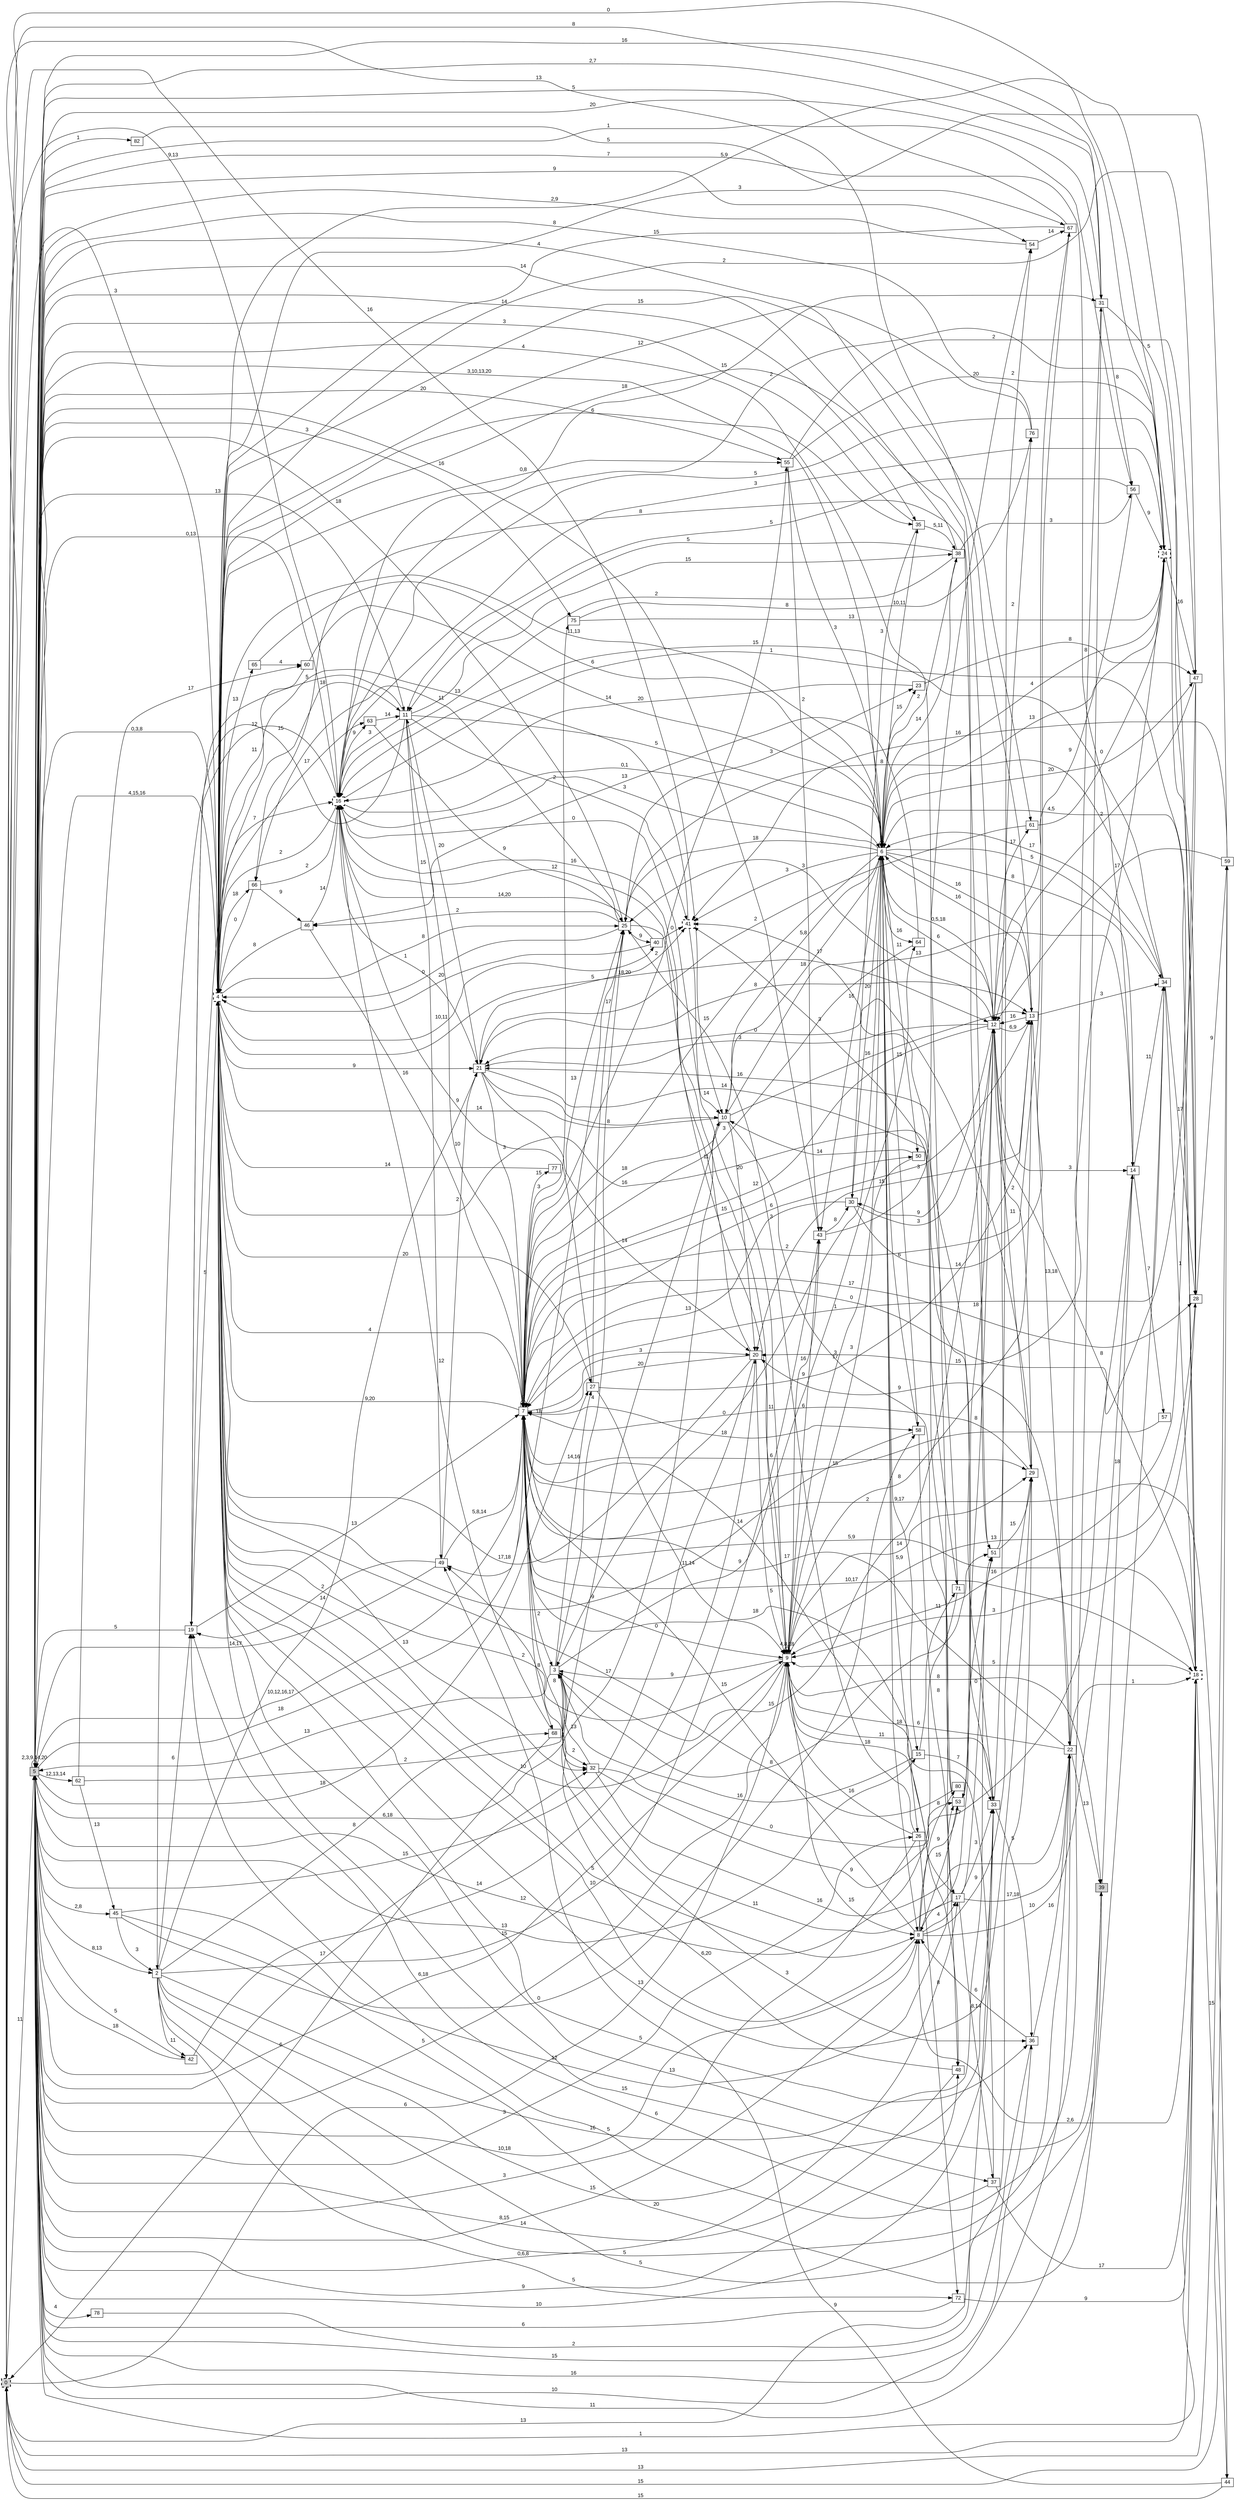digraph "NDFA" {
  rankdir=LR
  node [shape=box width=0.1 height=0.1 fontname=Arial]
  edge [fontname=Arial]
/* Estados */
 s0 [label="0" style="filled,bold,dashed"] /* I:1 F:1 D:0 */
 s2 [label="2" ] /* I:0 F:0 D:0 */
 s3 [label="3" ] /* I:0 F:0 D:0 */
 s4 [label="4" style="bold,dashed"] /* I:0 F:1 D:0 */
 s5 [label="5" style="filled"] /* I:1 F:0 D:0 */
 s6 [label="6" ] /* I:0 F:0 D:0 */
 s7 [label="7" ] /* I:0 F:0 D:0 */
 s8 [label="8" ] /* I:0 F:0 D:0 */
 s9 [label="9" ] /* I:0 F:0 D:0 */
 s10 [label="10" ] /* I:0 F:0 D:0 */
 s11 [label="11" ] /* I:0 F:0 D:0 */
 s12 [label="12" ] /* I:0 F:0 D:0 */
 s13 [label="13" ] /* I:0 F:0 D:0 */
 s14 [label="14" ] /* I:0 F:0 D:0 */
 s15 [label="15" ] /* I:0 F:0 D:0 */
 s16 [label="16" style="bold,dashed"] /* I:0 F:1 D:0 */
 s17 [label="17" ] /* I:0 F:0 D:0 */
 s18 [label="18" style="bold,dashed"] /* I:0 F:1 D:0 */
 s19 [label="19" ] /* I:0 F:0 D:0 */
 s20 [label="20" ] /* I:0 F:0 D:0 */
 s21 [label="21" ] /* I:0 F:0 D:0 */
 s22 [label="22" ] /* I:0 F:0 D:0 */
 s23 [label="23" ] /* I:0 F:0 D:0 */
 s24 [label="24" style="bold,dashed"] /* I:0 F:1 D:0 */
 s25 [label="25" ] /* I:0 F:0 D:0 */
 s26 [label="26" ] /* I:0 F:0 D:0 */
 s27 [label="27" ] /* I:0 F:0 D:0 */
 s28 [label="28" ] /* I:0 F:0 D:0 */
 s29 [label="29" ] /* I:0 F:0 D:0 */
 s30 [label="30" ] /* I:0 F:0 D:0 */
 s31 [label="31" ] /* I:0 F:0 D:0 */
 s32 [label="32" ] /* I:0 F:0 D:0 */
 s33 [label="33" ] /* I:0 F:0 D:0 */
 s34 [label="34" ] /* I:0 F:0 D:0 */
 s35 [label="35" ] /* I:0 F:0 D:0 */
 s36 [label="36" ] /* I:0 F:0 D:0 */
 s37 [label="37" ] /* I:0 F:0 D:0 */
 s38 [label="38" ] /* I:0 F:0 D:0 */
 s39 [label="39" style="filled"] /* I:1 F:0 D:0 */
 s40 [label="40" ] /* I:0 F:0 D:0 */
 s41 [label="41" style="bold,dashed"] /* I:0 F:1 D:0 */
 s42 [label="42" ] /* I:0 F:0 D:0 */
 s43 [label="43" ] /* I:0 F:0 D:0 */
 s44 [label="44" ] /* I:0 F:0 D:0 */
 s45 [label="45" ] /* I:0 F:0 D:0 */
 s46 [label="46" ] /* I:0 F:0 D:0 */
 s47 [label="47" ] /* I:0 F:0 D:0 */
 s48 [label="48" ] /* I:0 F:0 D:0 */
 s49 [label="49" ] /* I:0 F:0 D:0 */
 s50 [label="50" ] /* I:0 F:0 D:0 */
 s51 [label="51" ] /* I:0 F:0 D:0 */
 s53 [label="53" ] /* I:0 F:0 D:0 */
 s54 [label="54" ] /* I:0 F:0 D:0 */
 s55 [label="55" ] /* I:0 F:0 D:0 */
 s56 [label="56" ] /* I:0 F:0 D:0 */
 s57 [label="57" ] /* I:0 F:0 D:0 */
 s58 [label="58" ] /* I:0 F:0 D:0 */
 s59 [label="59" ] /* I:0 F:0 D:0 */
 s60 [label="60" ] /* I:0 F:0 D:0 */
 s61 [label="61" ] /* I:0 F:0 D:0 */
 s62 [label="62" ] /* I:0 F:0 D:0 */
 s63 [label="63" ] /* I:0 F:0 D:0 */
 s64 [label="64" ] /* I:0 F:0 D:0 */
 s65 [label="65" ] /* I:0 F:0 D:0 */
 s66 [label="66" ] /* I:0 F:0 D:0 */
 s67 [label="67" ] /* I:0 F:0 D:0 */
 s68 [label="68" ] /* I:0 F:0 D:0 */
 s71 [label="71" ] /* I:0 F:0 D:0 */
 s72 [label="72" ] /* I:0 F:0 D:0 */
 s75 [label="75" ] /* I:0 F:0 D:0 */
 s76 [label="76" ] /* I:0 F:0 D:0 */
 s77 [label="77" ] /* I:0 F:0 D:0 */
 s78 [label="78" ] /* I:0 F:0 D:0 */
 s80 [label="80" ] /* I:0 F:0 D:0 */
 s82 [label="82" ] /* I:0 F:0 D:0 */
/* Transiciones */
  s0 -> s5 [label="11"]
  s0 -> s9 [label="6"]
  s0 -> s10 [label="16"]
  s0 -> s16 [label="9,13"]
  s0 -> s18 [label="13"]
  s0 -> s24 [label="0"]
  s0 -> s31 [label="8"]
  s0 -> s33 [label="13"]
  s0 -> s59 [label="13"]
  s2 -> s19 [label="6"]
  s2 -> s21 [label="14"]
  s2 -> s22 [label="5"]
  s2 -> s33 [label="15"]
  s2 -> s39 [label="5"]
  s2 -> s42 [label="11"]
  s2 -> s43 [label="15"]
  s2 -> s51 [label="16"]
  s2 -> s68 [label="8"]
  s2 -> s72 [label="5"]
  s3 -> s5 [label="13"]
  s3 -> s25 [label="4"]
  s3 -> s27 [label="14,16"]
  s3 -> s32 [label="2"]
  s3 -> s36 [label="3"]
  s3 -> s51 [label="8"]
  s3 -> s64 [label="9"]
  s4 -> s0 [label="3"]
  s4 -> s5 [label="0,3,8"]
  s4 -> s7 [label="4"]
  s4 -> s8 [label="5"]
  s4 -> s9 [label="2"]
  s4 -> s11 [label="18"]
  s4 -> s12 [label="18,20"]
  s4 -> s21 [label="9"]
  s4 -> s25 [label="8"]
  s4 -> s27 [label="20"]
  s4 -> s32 [label="13"]
  s4 -> s35 [label="6"]
  s4 -> s36 [label="5"]
  s4 -> s37 [label="15"]
  s4 -> s39 [label="13"]
  s4 -> s40 [label="10,11"]
  s4 -> s51 [label="18"]
  s4 -> s55 [label="0,8"]
  s4 -> s61 [label="15"]
  s4 -> s63 [label="17"]
  s4 -> s65 [label="13"]
  s4 -> s66 [label="18"]
  s5 -> s2 [label="8,13"]
  s5 -> s4 [label="4,15,16"]
  s5 -> s5 [label="2,3,9,14,20"]
  s5 -> s6 [label="3,10,13,20"]
  s5 -> s7 [label="18"]
  s5 -> s8 [label="10,18"]
  s5 -> s9 [label="5"]
  s5 -> s11 [label="13"]
  s5 -> s12 [label="4"]
  s5 -> s15 [label="13"]
  s5 -> s17 [label="0,6,8"]
  s5 -> s24 [label="16"]
  s5 -> s26 [label="3"]
  s5 -> s27 [label="18"]
  s5 -> s31 [label="2,7"]
  s5 -> s32 [label="17"]
  s5 -> s35 [label="14"]
  s5 -> s36 [label="10"]
  s5 -> s42 [label="5"]
  s5 -> s45 [label="2,8"]
  s5 -> s48 [label="9"]
  s5 -> s54 [label="9"]
  s5 -> s55 [label="20"]
  s5 -> s56 [label="1"]
  s5 -> s62 [label="12,13,14"]
  s5 -> s75 [label="3"]
  s5 -> s78 [label="4"]
  s5 -> s82 [label="1"]
  s6 -> s3 [label="0"]
  s6 -> s4 [label="11,13"]
  s6 -> s6 [label="9"]
  s6 -> s7 [label="15"]
  s6 -> s8 [label="18"]
  s6 -> s9 [label="17"]
  s6 -> s10 [label="5,8"]
  s6 -> s12 [label="0,5,18"]
  s6 -> s13 [label="16"]
  s6 -> s14 [label="8"]
  s6 -> s15 [label="9,17"]
  s6 -> s16 [label="3"]
  s6 -> s23 [label="15"]
  s6 -> s24 [label="13"]
  s6 -> s25 [label="18"]
  s6 -> s26 [label="5,9"]
  s6 -> s34 [label="5"]
  s6 -> s35 [label="10,11"]
  s6 -> s38 [label="2"]
  s6 -> s41 [label="3"]
  s6 -> s43 [label="16"]
  s6 -> s47 [label="20"]
  s6 -> s50 [label="11"]
  s6 -> s58 [label="15"]
  s6 -> s64 [label="16"]
  s7 -> s3 [label="2"]
  s7 -> s4 [label="9,20"]
  s7 -> s5 [label="10,12,16,17"]
  s7 -> s7 [label="9"]
  s7 -> s9 [label="0"]
  s7 -> s13 [label="6"]
  s7 -> s18 [label="10,17"]
  s7 -> s20 [label="3"]
  s7 -> s25 [label="13"]
  s7 -> s28 [label="17"]
  s7 -> s29 [label="6"]
  s7 -> s32 [label="8"]
  s7 -> s44 [label="2"]
  s7 -> s48 [label="14"]
  s7 -> s50 [label="15"]
  s7 -> s55 [label="2"]
  s7 -> s58 [label="18"]
  s7 -> s68 [label="8"]
  s7 -> s75 [label="3"]
  s7 -> s77 [label="15"]
  s8 -> s4 [label="10"]
  s8 -> s5 [label="8,15"]
  s8 -> s7 [label="15"]
  s8 -> s14 [label="10"]
  s8 -> s17 [label="4"]
  s8 -> s29 [label="9"]
  s8 -> s53 [label="9"]
  s8 -> s80 [label="8"]
  s9 -> s3 [label="9"]
  s9 -> s4 [label="10"]
  s9 -> s5 [label="6,18"]
  s9 -> s8 [label="15"]
  s9 -> s9 [label="4,8,18"]
  s9 -> s13 [label="8"]
  s9 -> s16 [label="0"]
  s9 -> s28 [label="13"]
  s9 -> s29 [label="14"]
  s9 -> s33 [label="11"]
  s9 -> s39 [label="8"]
  s9 -> s43 [label="16"]
  s10 -> s4 [label="14"]
  s10 -> s5 [label="6,18"]
  s10 -> s6 [label="18"]
  s10 -> s7 [label="18"]
  s10 -> s13 [label="16"]
  s10 -> s14 [label="13"]
  s10 -> s17 [label="3"]
  s10 -> s20 [label="20"]
  s11 -> s2 [label="15"]
  s11 -> s6 [label="5"]
  s11 -> s7 [label="10"]
  s11 -> s16 [label="3"]
  s11 -> s19 [label="5"]
  s11 -> s38 [label="15"]
  s11 -> s41 [label="2"]
  s11 -> s49 [label="15"]
  s12 -> s3 [label="15"]
  s12 -> s6 [label="6"]
  s12 -> s7 [label="12"]
  s12 -> s13 [label="6,9"]
  s12 -> s14 [label="3"]
  s12 -> s18 [label="8"]
  s12 -> s21 [label="3"]
  s12 -> s25 [label="3"]
  s12 -> s29 [label="11"]
  s12 -> s30 [label="9"]
  s12 -> s53 [label="8"]
  s12 -> s61 [label="17"]
  s13 -> s0 [label="13"]
  s13 -> s6 [label="16"]
  s13 -> s12 [label="16"]
  s13 -> s20 [label="15"]
  s13 -> s22 [label="13,18"]
  s13 -> s34 [label="3"]
  s14 -> s5 [label="7"]
  s14 -> s34 [label="11"]
  s14 -> s57 [label="7"]
  s15 -> s3 [label="16"]
  s15 -> s33 [label="7"]
  s15 -> s71 [label="11"]
  s16 -> s4 [label="2"]
  s16 -> s5 [label="0,13"]
  s16 -> s6 [label="0,1"]
  s16 -> s9 [label="16"]
  s16 -> s18 [label="1"]
  s16 -> s19 [label="12"]
  s16 -> s21 [label="1"]
  s16 -> s24 [label="5"]
  s16 -> s31 [label="15"]
  s16 -> s63 [label="9"]
  s17 -> s3 [label="11"]
  s17 -> s9 [label="18"]
  s17 -> s22 [label="17,18"]
  s17 -> s33 [label="3"]
  s17 -> s37 [label="8,14"]
  s17 -> s51 [label="0"]
  s18 -> s5 [label="1"]
  s18 -> s6 [label="4,5"]
  s18 -> s7 [label="5,9"]
  s18 -> s8 [label="2,6"]
  s18 -> s9 [label="5"]
  s18 -> s44 [label="15"]
  s19 -> s4 [label="5"]
  s19 -> s5 [label="5"]
  s19 -> s7 [label="13"]
  s19 -> s16 [label="7"]
  s20 -> s4 [label="17,18"]
  s20 -> s5 [label="15"]
  s20 -> s7 [label="20"]
  s20 -> s9 [label="5"]
  s20 -> s16 [label="12"]
  s21 -> s7 [label="3"]
  s21 -> s10 [label="8"]
  s21 -> s11 [label="20"]
  s21 -> s13 [label="8"]
  s21 -> s20 [label="14"]
  s21 -> s41 [label="5"]
  s21 -> s71 [label="14"]
  s22 -> s5 [label="16"]
  s22 -> s7 [label="17"]
  s22 -> s9 [label="6"]
  s22 -> s18 [label="1"]
  s22 -> s20 [label="9"]
  s22 -> s31 [label="8"]
  s22 -> s39 [label="13"]
  s23 -> s16 [label="20"]
  s23 -> s47 [label="8"]
  s24 -> s6 [label="4"]
  s24 -> s16 [label="3"]
  s24 -> s20 [label="15"]
  s24 -> s47 [label="16"]
  s25 -> s4 [label="0"]
  s25 -> s5 [label="18"]
  s25 -> s9 [label="11"]
  s25 -> s23 [label="3"]
  s25 -> s40 [label="9"]
  s25 -> s46 [label="2"]
  s25 -> s49 [label="18"]
  s25 -> s66 [label="11"]
  s26 -> s5 [label="3"]
  s26 -> s9 [label="16"]
  s26 -> s25 [label="3"]
  s26 -> s72 [label="8"]
  s27 -> s9 [label="11,14"]
  s27 -> s13 [label="9"]
  s27 -> s16 [label="9"]
  s27 -> s25 [label="17"]
  s28 -> s4 [label="5,9"]
  s28 -> s9 [label="3"]
  s28 -> s16 [label="2"]
  s28 -> s59 [label="9"]
  s29 -> s4 [label="13"]
  s29 -> s7 [label="11"]
  s29 -> s12 [label="2"]
  s29 -> s21 [label="0"]
  s30 -> s6 [label="20"]
  s30 -> s7 [label="13"]
  s30 -> s12 [label="3"]
  s30 -> s67 [label="14"]
  s31 -> s5 [label="20"]
  s31 -> s19 [label="6"]
  s31 -> s28 [label="5"]
  s31 -> s56 [label="8"]
  s32 -> s3 [label="13"]
  s32 -> s14 [label="9"]
  s32 -> s22 [label="16"]
  s32 -> s53 [label="0"]
  s33 -> s4 [label="16"]
  s33 -> s5 [label="10"]
  s33 -> s21 [label="16"]
  s33 -> s36 [label="5"]
  s33 -> s76 [label="2"]
  s34 -> s6 [label="17"]
  s34 -> s7 [label="1"]
  s34 -> s16 [label="15"]
  s34 -> s18 [label="1"]
  s34 -> s25 [label="8"]
  s34 -> s28 [label="17"]
  s35 -> s5 [label="3"]
  s35 -> s30 [label="3"]
  s35 -> s38 [label="5,11"]
  s36 -> s5 [label="15"]
  s36 -> s8 [label="6"]
  s36 -> s22 [label="16"]
  s37 -> s7 [label="18"]
  s37 -> s18 [label="17"]
  s37 -> s19 [label="5"]
  s38 -> s5 [label="14"]
  s38 -> s6 [label="14"]
  s38 -> s11 [label="5"]
  s38 -> s16 [label="2"]
  s38 -> s56 [label="3"]
  s39 -> s5 [label="11"]
  s39 -> s14 [label="18"]
  s40 -> s4 [label="20"]
  s40 -> s16 [label="14,20"]
  s40 -> s41 [label="0"]
  s41 -> s4 [label="13"]
  s41 -> s10 [label="14"]
  s42 -> s5 [label="18"]
  s42 -> s20 [label="14"]
  s43 -> s5 [label="16"]
  s43 -> s9 [label="6"]
  s43 -> s30 [label="8"]
  s43 -> s54 [label="3"]
  s44 -> s0 [label="15"]
  s44 -> s49 [label="9"]
  s45 -> s2 [label="3"]
  s45 -> s34 [label="20"]
  s45 -> s53 [label="12"]
  s45 -> s58 [label="0"]
  s46 -> s4 [label="8"]
  s46 -> s7 [label="16"]
  s46 -> s16 [label="14"]
  s47 -> s4 [label="2"]
  s47 -> s7 [label="0"]
  s47 -> s9 [label="16"]
  s47 -> s12 [label="2"]
  s48 -> s5 [label="14"]
  s48 -> s49 [label="6,20"]
  s49 -> s5 [label="14,17"]
  s49 -> s7 [label="5,8,14"]
  s49 -> s19 [label="2"]
  s49 -> s21 [label="2"]
  s50 -> s9 [label="3"]
  s50 -> s10 [label="14"]
  s51 -> s8 [label="17"]
  s51 -> s29 [label="15"]
  s51 -> s54 [label="2"]
  s51 -> s66 [label="8"]
  s53 -> s5 [label="4"]
  s53 -> s8 [label="15"]
  s53 -> s12 [label="18"]
  s53 -> s41 [label="3"]
  s54 -> s5 [label="2,9"]
  s54 -> s67 [label="14"]
  s55 -> s6 [label="3"]
  s55 -> s24 [label="20"]
  s55 -> s43 [label="2"]
  s55 -> s47 [label="2"]
  s56 -> s11 [label="5"]
  s56 -> s12 [label="9"]
  s56 -> s24 [label="9"]
  s57 -> s7 [label="15"]
  s58 -> s4 [label="9"]
  s58 -> s6 [label="6"]
  s58 -> s48 [label="8"]
  s59 -> s0 [label="15"]
  s59 -> s4 [label="3"]
  s59 -> s12 [label="17"]
  s59 -> s41 [label="16"]
  s60 -> s4 [label="11"]
  s60 -> s6 [label="14"]
  s61 -> s21 [label="2"]
  s61 -> s24 [label="0"]
  s62 -> s10 [label="2"]
  s62 -> s45 [label="13"]
  s62 -> s60 [label="17"]
  s63 -> s11 [label="14"]
  s63 -> s25 [label="9"]
  s64 -> s7 [label="3"]
  s64 -> s46 [label="13"]
  s65 -> s6 [label="6"]
  s65 -> s60 [label="4"]
  s66 -> s4 [label="0"]
  s66 -> s16 [label="2"]
  s66 -> s46 [label="9"]
  s67 -> s4 [label="15"]
  s67 -> s5 [label="5"]
  s67 -> s7 [label="2"]
  s68 -> s0 [label="6"]
  s68 -> s16 [label="12"]
  s71 -> s5 [label="12"]
  s71 -> s41 [label="17"]
  s72 -> s5 [label="6"]
  s72 -> s18 [label="9"]
  s75 -> s24 [label="13"]
  s75 -> s76 [label="8"]
  s76 -> s4 [label="12"]
  s76 -> s5 [label="8"]
  s77 -> s4 [label="14"]
  s78 -> s29 [label="2"]
  s80 -> s4 [label="17"]
  s82 -> s67 [label="5"]
}
